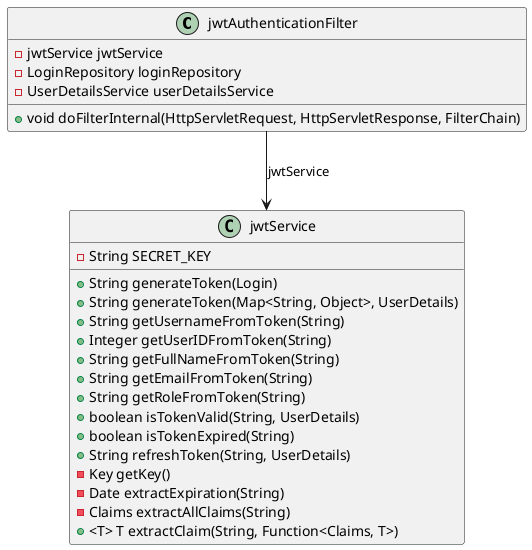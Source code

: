 @startuml Complete JWT Class Diagram

class jwtAuthenticationFilter {
    - jwtService jwtService
    - LoginRepository loginRepository
    - UserDetailsService userDetailsService
    + void doFilterInternal(HttpServletRequest, HttpServletResponse, FilterChain)
}

class jwtService {
    - String SECRET_KEY
    + String generateToken(Login)
    + String generateToken(Map<String, Object>, UserDetails)
    + String getUsernameFromToken(String)
    + Integer getUserIDFromToken(String)
    + String getFullNameFromToken(String)
    + String getEmailFromToken(String)
    + String getRoleFromToken(String)
    + boolean isTokenValid(String, UserDetails)
    + boolean isTokenExpired(String)
    + String refreshToken(String, UserDetails)
    - Key getKey()
    - Date extractExpiration(String)
    - Claims extractAllClaims(String)
    + <T> T extractClaim(String, Function<Claims, T>)
}

' Relationships
jwtAuthenticationFilter --> jwtService : jwtService

@enduml